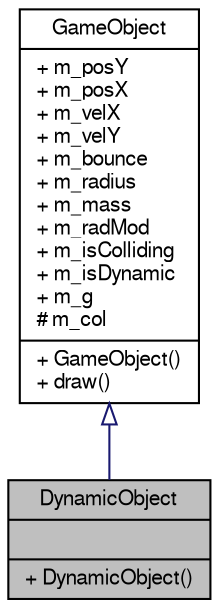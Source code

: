 digraph "DynamicObject"
{
  edge [fontname="FreeSans",fontsize="10",labelfontname="FreeSans",labelfontsize="10"];
  node [fontname="FreeSans",fontsize="10",shape=record];
  Node1 [label="{DynamicObject\n||+ DynamicObject()\l}",height=0.2,width=0.4,color="black", fillcolor="grey75", style="filled", fontcolor="black"];
  Node2 -> Node1 [dir="back",color="midnightblue",fontsize="10",style="solid",arrowtail="onormal",fontname="FreeSans"];
  Node2 [label="{GameObject\n|+ m_posY\l+ m_posX\l+ m_velX\l+ m_velY\l+ m_bounce\l+ m_radius\l+ m_mass\l+ m_radMod\l+ m_isColliding\l+ m_isDynamic\l+ m_g\l# m_col\l|+ GameObject()\l+ draw()\l}",height=0.2,width=0.4,color="black", fillcolor="white", style="filled",URL="$class_game_object.html",tooltip="This is the parent class for all the possible objects, static objects inherit directly from this..."];
}

